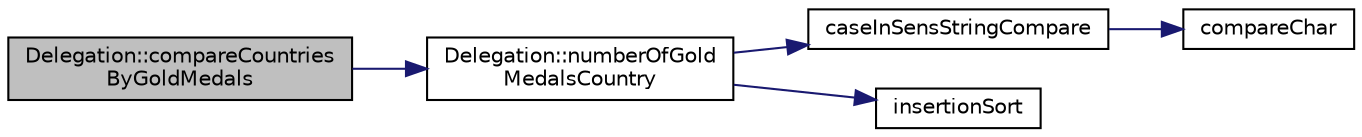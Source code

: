 digraph "Delegation::compareCountriesByGoldMedals"
{
 // LATEX_PDF_SIZE
  edge [fontname="Helvetica",fontsize="10",labelfontname="Helvetica",labelfontsize="10"];
  node [fontname="Helvetica",fontsize="10",shape=record];
  rankdir="LR";
  Node1 [label="Delegation::compareCountries\lByGoldMedals",height=0.2,width=0.4,color="black", fillcolor="grey75", style="filled", fontcolor="black",tooltip=" "];
  Node1 -> Node2 [color="midnightblue",fontsize="10",style="solid",fontname="Helvetica"];
  Node2 [label="Delegation::numberOfGold\lMedalsCountry",height=0.2,width=0.4,color="black", fillcolor="white", style="filled",URL="$class_delegation.html#ad1138e31226254f3b19b8ce95f2032e9",tooltip=" "];
  Node2 -> Node3 [color="midnightblue",fontsize="10",style="solid",fontname="Helvetica"];
  Node3 [label="caseInSensStringCompare",height=0.2,width=0.4,color="black", fillcolor="white", style="filled",URL="$auxiliar_8cpp.html#a4890a645331544526f84c3ad8c9f2511",tooltip=" "];
  Node3 -> Node4 [color="midnightblue",fontsize="10",style="solid",fontname="Helvetica"];
  Node4 [label="compareChar",height=0.2,width=0.4,color="black", fillcolor="white", style="filled",URL="$auxiliar_8cpp.html#adcc77be036737d8d11d61efd5e4c5310",tooltip=" "];
  Node2 -> Node5 [color="midnightblue",fontsize="10",style="solid",fontname="Helvetica"];
  Node5 [label="insertionSort",height=0.2,width=0.4,color="black", fillcolor="white", style="filled",URL="$auxiliar_8h.html#a2d750432a373f9dab8039bef160b71a0",tooltip=" "];
}
